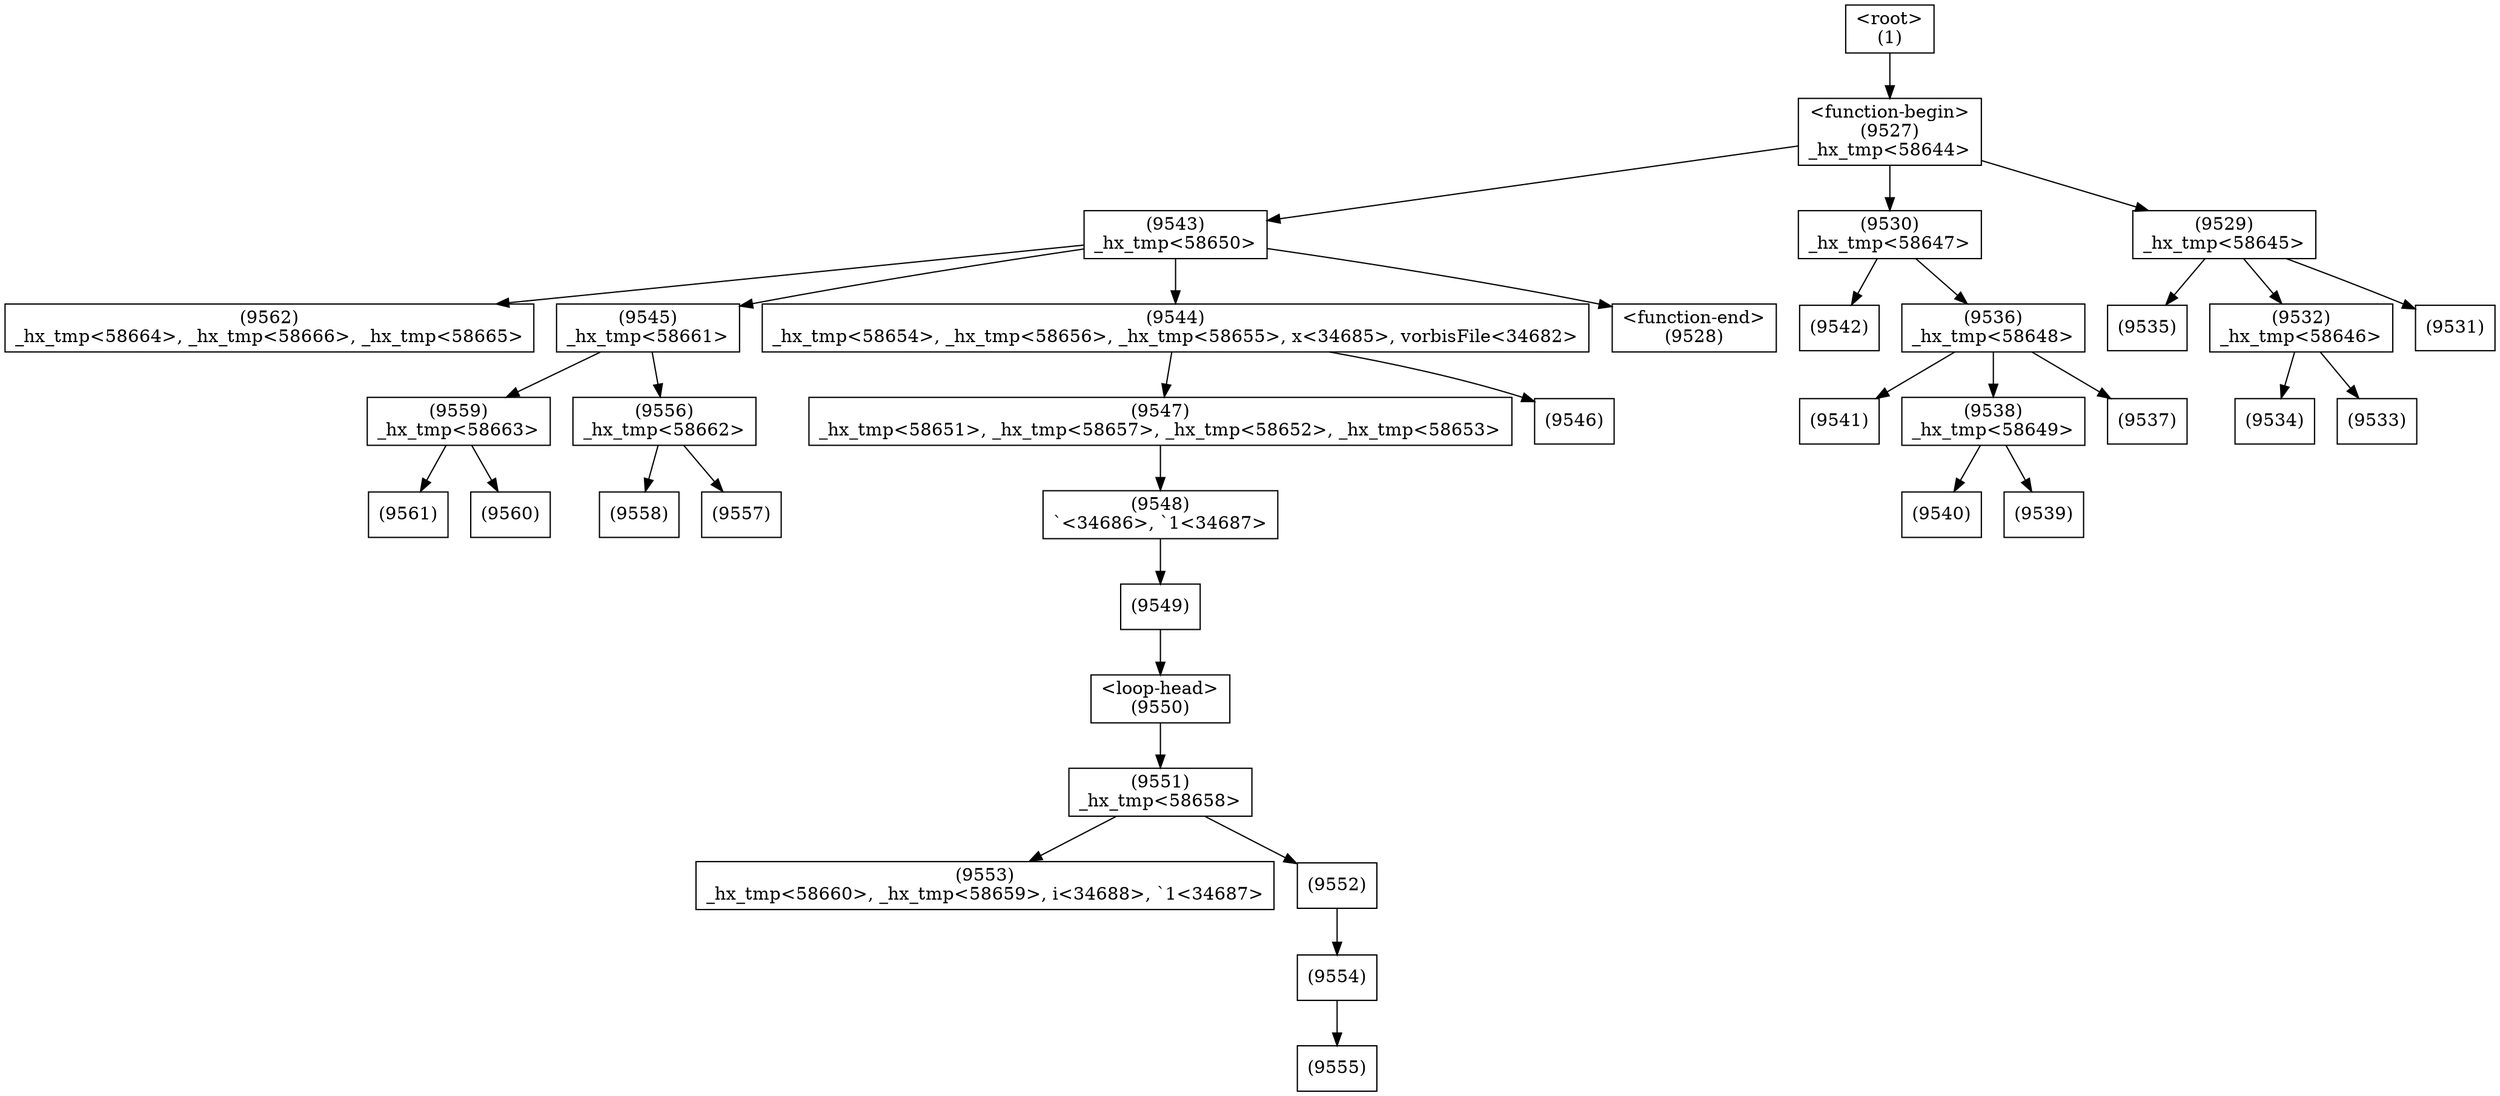 digraph graphname {
n9562 [shape=box,label="(9562)\n_hx_tmp<58664>, _hx_tmp<58666>, _hx_tmp<58665>"];
n9561 [shape=box,label="(9561)"];
n9560 [shape=box,label="(9560)"];
n9559 [shape=box,label="(9559)\n_hx_tmp<58663>"];
n9559 -> n9560;
n9559 -> n9561;
n9558 [shape=box,label="(9558)"];
n9557 [shape=box,label="(9557)"];
n9556 [shape=box,label="(9556)\n_hx_tmp<58662>"];
n9556 -> n9557;
n9556 -> n9558;
n9555 [shape=box,label="(9555)"];
n9554 [shape=box,label="(9554)"];
n9554 -> n9555;
n9553 [shape=box,label="(9553)\n_hx_tmp<58660>, _hx_tmp<58659>, i<34688>, `1<34687>"];
n9552 [shape=box,label="(9552)"];
n9552 -> n9554;
n9551 [shape=box,label="(9551)\n_hx_tmp<58658>"];
n9551 -> n9552;
n9551 -> n9553;
n9550 [shape=box,label="<loop-head>
(9550)"];
n9550 -> n9551;
n9549 [shape=box,label="(9549)"];
n9549 -> n9550;
n9548 [shape=box,label="(9548)\n`<34686>, `1<34687>"];
n9548 -> n9549;
n9547 [shape=box,label="(9547)\n_hx_tmp<58651>, _hx_tmp<58657>, _hx_tmp<58652>, _hx_tmp<58653>"];
n9547 -> n9548;
n9546 [shape=box,label="(9546)"];
n9545 [shape=box,label="(9545)\n_hx_tmp<58661>"];
n9545 -> n9556;
n9545 -> n9559;
n9544 [shape=box,label="(9544)\n_hx_tmp<58654>, _hx_tmp<58656>, _hx_tmp<58655>, x<34685>, vorbisFile<34682>"];
n9544 -> n9546;
n9544 -> n9547;
n9543 [shape=box,label="(9543)\n_hx_tmp<58650>"];
n9543 -> n9544;
n9543 -> n9528;
n9543 -> n9562;
n9543 -> n9545;
n9542 [shape=box,label="(9542)"];
n9541 [shape=box,label="(9541)"];
n9540 [shape=box,label="(9540)"];
n9539 [shape=box,label="(9539)"];
n9538 [shape=box,label="(9538)\n_hx_tmp<58649>"];
n9538 -> n9539;
n9538 -> n9540;
n9537 [shape=box,label="(9537)"];
n9536 [shape=box,label="(9536)\n_hx_tmp<58648>"];
n9536 -> n9537;
n9536 -> n9541;
n9536 -> n9538;
n9535 [shape=box,label="(9535)"];
n9534 [shape=box,label="(9534)"];
n9533 [shape=box,label="(9533)"];
n9532 [shape=box,label="(9532)\n_hx_tmp<58646>"];
n9532 -> n9533;
n9532 -> n9534;
n9531 [shape=box,label="(9531)"];
n9530 [shape=box,label="(9530)\n_hx_tmp<58647>"];
n9530 -> n9536;
n9530 -> n9542;
n9529 [shape=box,label="(9529)\n_hx_tmp<58645>"];
n9529 -> n9531;
n9529 -> n9535;
n9529 -> n9532;
n9528 [shape=box,label="<function-end>
(9528)"];
n9527 [shape=box,label="<function-begin>
(9527)\n_hx_tmp<58644>"];
n9527 -> n9529;
n9527 -> n9543;
n9527 -> n9530;
n1 [shape=box,label="<root>
(1)"];
n1 -> n9527;
}
